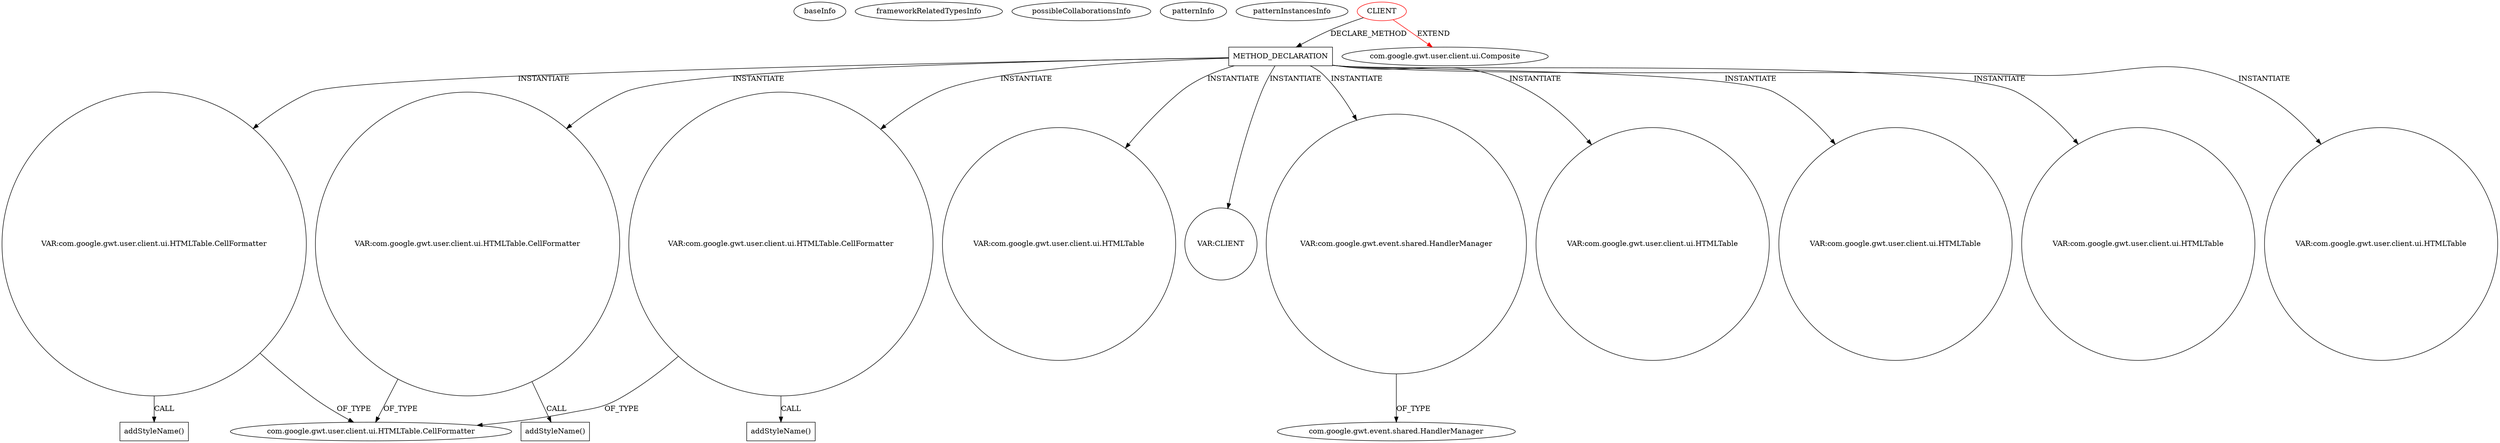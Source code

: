 digraph {
baseInfo[graphId=859,category="pattern",isAnonymous=false,possibleRelation=false]
frameworkRelatedTypesInfo[0="com.google.gwt.user.client.ui.Composite"]
possibleCollaborationsInfo[]
patternInfo[frequency=2.0,patternRootClient=0]
patternInstancesInfo[0="Tok-Ziraja222~/Tok-Ziraja222/Ziraja222-master/src/ziraja/client/widgets/AnswerGrid.java~AnswerGrid~430",1="Tok-Ziraja222~/Tok-Ziraja222/Ziraja222-master/src/ziraja/client/widgets/ReducedQuestionGrid.java~ReducedQuestionGrid~428"]
37[label="com.google.gwt.user.client.ui.HTMLTable.CellFormatter",vertexType="FRAMEWORK_CLASS_TYPE",isFrameworkType=false]
44[label="VAR:com.google.gwt.user.client.ui.HTMLTable.CellFormatter",vertexType="VARIABLE_EXPRESION",isFrameworkType=false,shape=circle]
35[label="VAR:com.google.gwt.user.client.ui.HTMLTable.CellFormatter",vertexType="VARIABLE_EXPRESION",isFrameworkType=false,shape=circle]
31[label="METHOD_DECLARATION",vertexType="CLIENT_METHOD_DECLARATION",isFrameworkType=false,shape=box]
0[label="CLIENT",vertexType="ROOT_CLIENT_CLASS_DECLARATION",isFrameworkType=false,color=red]
1[label="com.google.gwt.user.client.ui.Composite",vertexType="FRAMEWORK_CLASS_TYPE",isFrameworkType=false]
50[label="VAR:com.google.gwt.user.client.ui.HTMLTable",vertexType="VARIABLE_EXPRESION",isFrameworkType=false,shape=circle]
81[label="VAR:CLIENT",vertexType="VARIABLE_EXPRESION",isFrameworkType=false,shape=circle]
53[label="VAR:com.google.gwt.user.client.ui.HTMLTable.CellFormatter",vertexType="VARIABLE_EXPRESION",isFrameworkType=false,shape=circle]
77[label="VAR:com.google.gwt.event.shared.HandlerManager",vertexType="VARIABLE_EXPRESION",isFrameworkType=false,shape=circle]
79[label="com.google.gwt.event.shared.HandlerManager",vertexType="FRAMEWORK_CLASS_TYPE",isFrameworkType=false]
54[label="addStyleName()",vertexType="INSIDE_CALL",isFrameworkType=false,shape=box]
36[label="addStyleName()",vertexType="INSIDE_CALL",isFrameworkType=false,shape=box]
45[label="addStyleName()",vertexType="INSIDE_CALL",isFrameworkType=false,shape=box]
38[label="VAR:com.google.gwt.user.client.ui.HTMLTable",vertexType="VARIABLE_EXPRESION",isFrameworkType=false,shape=circle]
47[label="VAR:com.google.gwt.user.client.ui.HTMLTable",vertexType="VARIABLE_EXPRESION",isFrameworkType=false,shape=circle]
32[label="VAR:com.google.gwt.user.client.ui.HTMLTable",vertexType="VARIABLE_EXPRESION",isFrameworkType=false,shape=circle]
56[label="VAR:com.google.gwt.user.client.ui.HTMLTable",vertexType="VARIABLE_EXPRESION",isFrameworkType=false,shape=circle]
31->38[label="INSTANTIATE"]
31->81[label="INSTANTIATE"]
35->37[label="OF_TYPE"]
31->44[label="INSTANTIATE"]
0->31[label="DECLARE_METHOD"]
31->47[label="INSTANTIATE"]
31->56[label="INSTANTIATE"]
31->77[label="INSTANTIATE"]
31->35[label="INSTANTIATE"]
44->45[label="CALL"]
77->79[label="OF_TYPE"]
44->37[label="OF_TYPE"]
53->37[label="OF_TYPE"]
31->50[label="INSTANTIATE"]
0->1[label="EXTEND",color=red]
35->36[label="CALL"]
31->53[label="INSTANTIATE"]
31->32[label="INSTANTIATE"]
53->54[label="CALL"]
}
